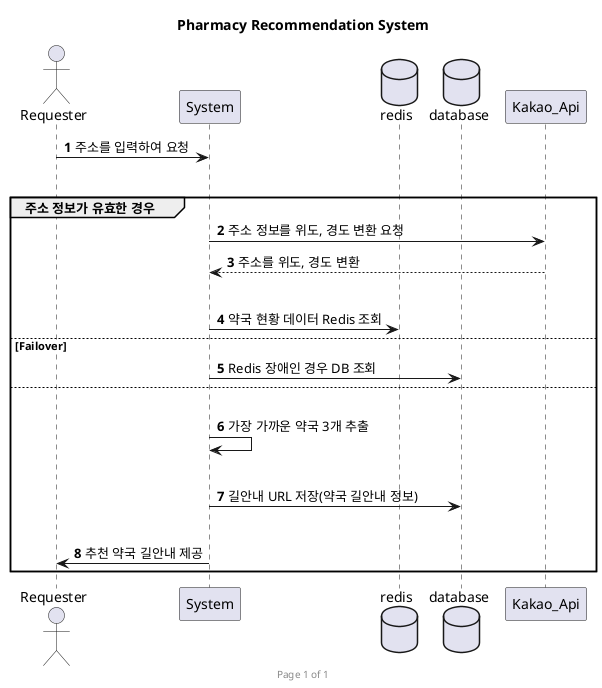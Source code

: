 @startuml
'https://plantuml.com/sequence-diagram

autonumber

actor Requester

participant System
database redis
database database
participant Kakao_Api

title Pharmacy Recommendation System
footer Page %page% of %lastpage%

skinparam responseMessageBelowArrow true

Requester -> System: 주소를 입력하여 요청

|||
group 주소 정보가 유효한 경우
    System -> Kakao_Api: 주소 정보를 위도, 경도 변환 요청
    Kakao_Api --> System: 주소를 위도, 경도 변환
|||
    System -> redis: 약국 현황 데이터 Redis 조회
    else Failover
        System -> database: Redis 장애인 경우 DB 조회
    else
|||
    System -> System: 가장 가까운 약국 3개 추출
|||
    System -> database: 길안내 URL 저장(약국 길안내 정보)
|||
    System -> Requester: 추천 약국 길안내 제공
end

@enduml